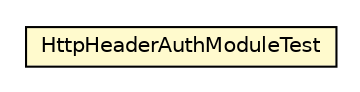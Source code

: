 #!/usr/local/bin/dot
#
# Class diagram 
# Generated by UMLGraph version R5_6-24-gf6e263 (http://www.umlgraph.org/)
#

digraph G {
	edge [fontname="Helvetica",fontsize=10,labelfontname="Helvetica",labelfontsize=10];
	node [fontname="Helvetica",fontsize=10,shape=plaintext];
	nodesep=0.25;
	ranksep=0.5;
	// net.trajano.auth.test.HttpHeaderAuthModuleTest
	c65 [label=<<table title="net.trajano.auth.test.HttpHeaderAuthModuleTest" border="0" cellborder="1" cellspacing="0" cellpadding="2" port="p" bgcolor="lemonChiffon" href="./HttpHeaderAuthModuleTest.html">
		<tr><td><table border="0" cellspacing="0" cellpadding="1">
<tr><td align="center" balign="center"> HttpHeaderAuthModuleTest </td></tr>
		</table></td></tr>
		</table>>, URL="./HttpHeaderAuthModuleTest.html", fontname="Helvetica", fontcolor="black", fontsize=10.0];
}

